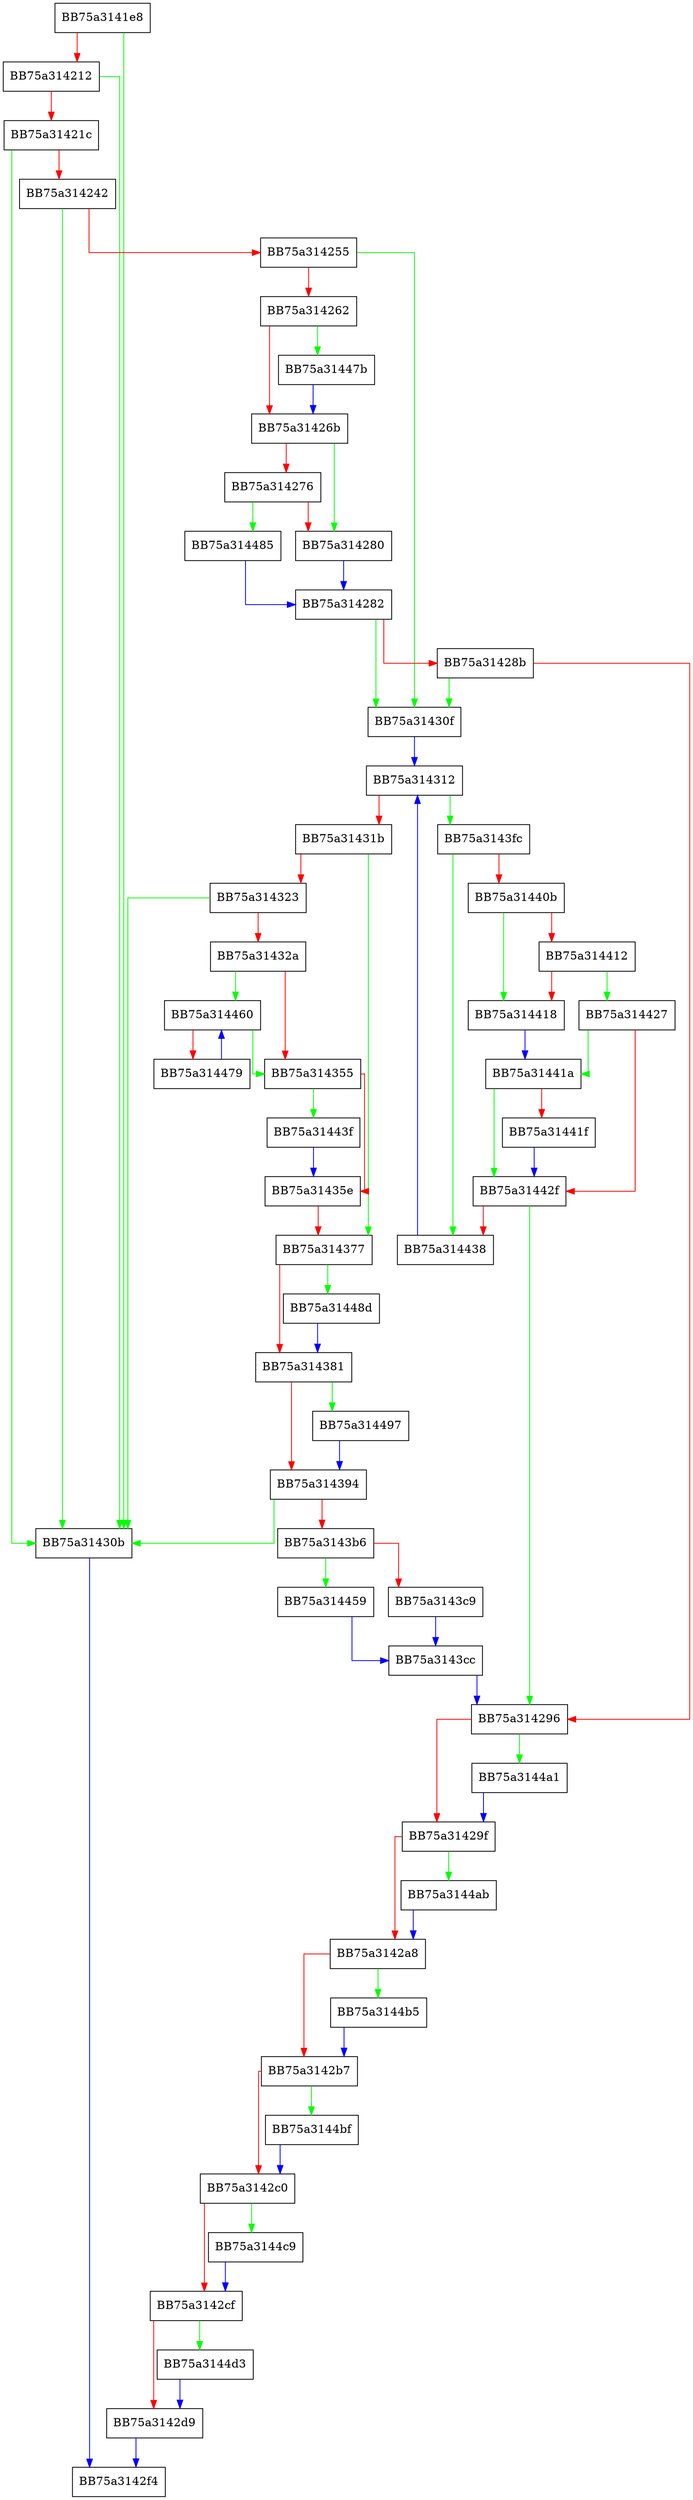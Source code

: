 digraph allocateUnitsHelper {
  node [shape="box"];
  graph [splines=ortho];
  BB75a3141e8 -> BB75a31430b [color="green"];
  BB75a3141e8 -> BB75a314212 [color="red"];
  BB75a314212 -> BB75a31430b [color="green"];
  BB75a314212 -> BB75a31421c [color="red"];
  BB75a31421c -> BB75a31430b [color="green"];
  BB75a31421c -> BB75a314242 [color="red"];
  BB75a314242 -> BB75a31430b [color="green"];
  BB75a314242 -> BB75a314255 [color="red"];
  BB75a314255 -> BB75a31430f [color="green"];
  BB75a314255 -> BB75a314262 [color="red"];
  BB75a314262 -> BB75a31447b [color="green"];
  BB75a314262 -> BB75a31426b [color="red"];
  BB75a31426b -> BB75a314280 [color="green"];
  BB75a31426b -> BB75a314276 [color="red"];
  BB75a314276 -> BB75a314485 [color="green"];
  BB75a314276 -> BB75a314280 [color="red"];
  BB75a314280 -> BB75a314282 [color="blue"];
  BB75a314282 -> BB75a31430f [color="green"];
  BB75a314282 -> BB75a31428b [color="red"];
  BB75a31428b -> BB75a31430f [color="green"];
  BB75a31428b -> BB75a314296 [color="red"];
  BB75a314296 -> BB75a3144a1 [color="green"];
  BB75a314296 -> BB75a31429f [color="red"];
  BB75a31429f -> BB75a3144ab [color="green"];
  BB75a31429f -> BB75a3142a8 [color="red"];
  BB75a3142a8 -> BB75a3144b5 [color="green"];
  BB75a3142a8 -> BB75a3142b7 [color="red"];
  BB75a3142b7 -> BB75a3144bf [color="green"];
  BB75a3142b7 -> BB75a3142c0 [color="red"];
  BB75a3142c0 -> BB75a3144c9 [color="green"];
  BB75a3142c0 -> BB75a3142cf [color="red"];
  BB75a3142cf -> BB75a3144d3 [color="green"];
  BB75a3142cf -> BB75a3142d9 [color="red"];
  BB75a3142d9 -> BB75a3142f4 [color="blue"];
  BB75a31430b -> BB75a3142f4 [color="blue"];
  BB75a31430f -> BB75a314312 [color="blue"];
  BB75a314312 -> BB75a3143fc [color="green"];
  BB75a314312 -> BB75a31431b [color="red"];
  BB75a31431b -> BB75a314377 [color="green"];
  BB75a31431b -> BB75a314323 [color="red"];
  BB75a314323 -> BB75a31430b [color="green"];
  BB75a314323 -> BB75a31432a [color="red"];
  BB75a31432a -> BB75a314460 [color="green"];
  BB75a31432a -> BB75a314355 [color="red"];
  BB75a314355 -> BB75a31443f [color="green"];
  BB75a314355 -> BB75a31435e [color="red"];
  BB75a31435e -> BB75a314377 [color="red"];
  BB75a314377 -> BB75a31448d [color="green"];
  BB75a314377 -> BB75a314381 [color="red"];
  BB75a314381 -> BB75a314497 [color="green"];
  BB75a314381 -> BB75a314394 [color="red"];
  BB75a314394 -> BB75a31430b [color="green"];
  BB75a314394 -> BB75a3143b6 [color="red"];
  BB75a3143b6 -> BB75a314459 [color="green"];
  BB75a3143b6 -> BB75a3143c9 [color="red"];
  BB75a3143c9 -> BB75a3143cc [color="blue"];
  BB75a3143cc -> BB75a314296 [color="blue"];
  BB75a3143fc -> BB75a314438 [color="green"];
  BB75a3143fc -> BB75a31440b [color="red"];
  BB75a31440b -> BB75a314418 [color="green"];
  BB75a31440b -> BB75a314412 [color="red"];
  BB75a314412 -> BB75a314427 [color="green"];
  BB75a314412 -> BB75a314418 [color="red"];
  BB75a314418 -> BB75a31441a [color="blue"];
  BB75a31441a -> BB75a31442f [color="green"];
  BB75a31441a -> BB75a31441f [color="red"];
  BB75a31441f -> BB75a31442f [color="blue"];
  BB75a314427 -> BB75a31441a [color="green"];
  BB75a314427 -> BB75a31442f [color="red"];
  BB75a31442f -> BB75a314296 [color="green"];
  BB75a31442f -> BB75a314438 [color="red"];
  BB75a314438 -> BB75a314312 [color="blue"];
  BB75a31443f -> BB75a31435e [color="blue"];
  BB75a314459 -> BB75a3143cc [color="blue"];
  BB75a314460 -> BB75a314355 [color="green"];
  BB75a314460 -> BB75a314479 [color="red"];
  BB75a314479 -> BB75a314460 [color="blue"];
  BB75a31447b -> BB75a31426b [color="blue"];
  BB75a314485 -> BB75a314282 [color="blue"];
  BB75a31448d -> BB75a314381 [color="blue"];
  BB75a314497 -> BB75a314394 [color="blue"];
  BB75a3144a1 -> BB75a31429f [color="blue"];
  BB75a3144ab -> BB75a3142a8 [color="blue"];
  BB75a3144b5 -> BB75a3142b7 [color="blue"];
  BB75a3144bf -> BB75a3142c0 [color="blue"];
  BB75a3144c9 -> BB75a3142cf [color="blue"];
  BB75a3144d3 -> BB75a3142d9 [color="blue"];
}